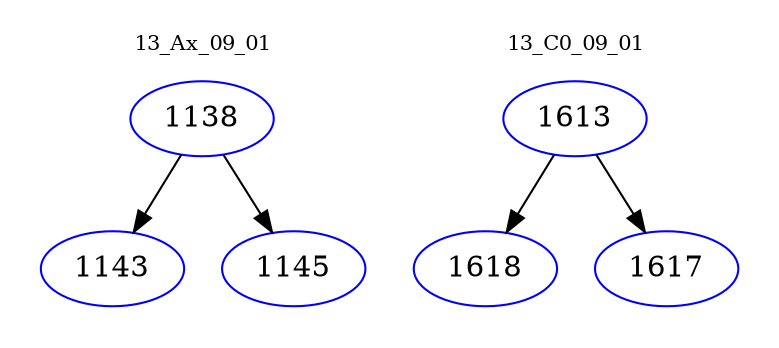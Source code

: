 digraph{
subgraph cluster_0 {
color = white
label = "13_Ax_09_01";
fontsize=10;
T0_1138 [label="1138", color="blue"]
T0_1138 -> T0_1143 [color="black"]
T0_1143 [label="1143", color="blue"]
T0_1138 -> T0_1145 [color="black"]
T0_1145 [label="1145", color="blue"]
}
subgraph cluster_1 {
color = white
label = "13_C0_09_01";
fontsize=10;
T1_1613 [label="1613", color="blue"]
T1_1613 -> T1_1618 [color="black"]
T1_1618 [label="1618", color="blue"]
T1_1613 -> T1_1617 [color="black"]
T1_1617 [label="1617", color="blue"]
}
}
